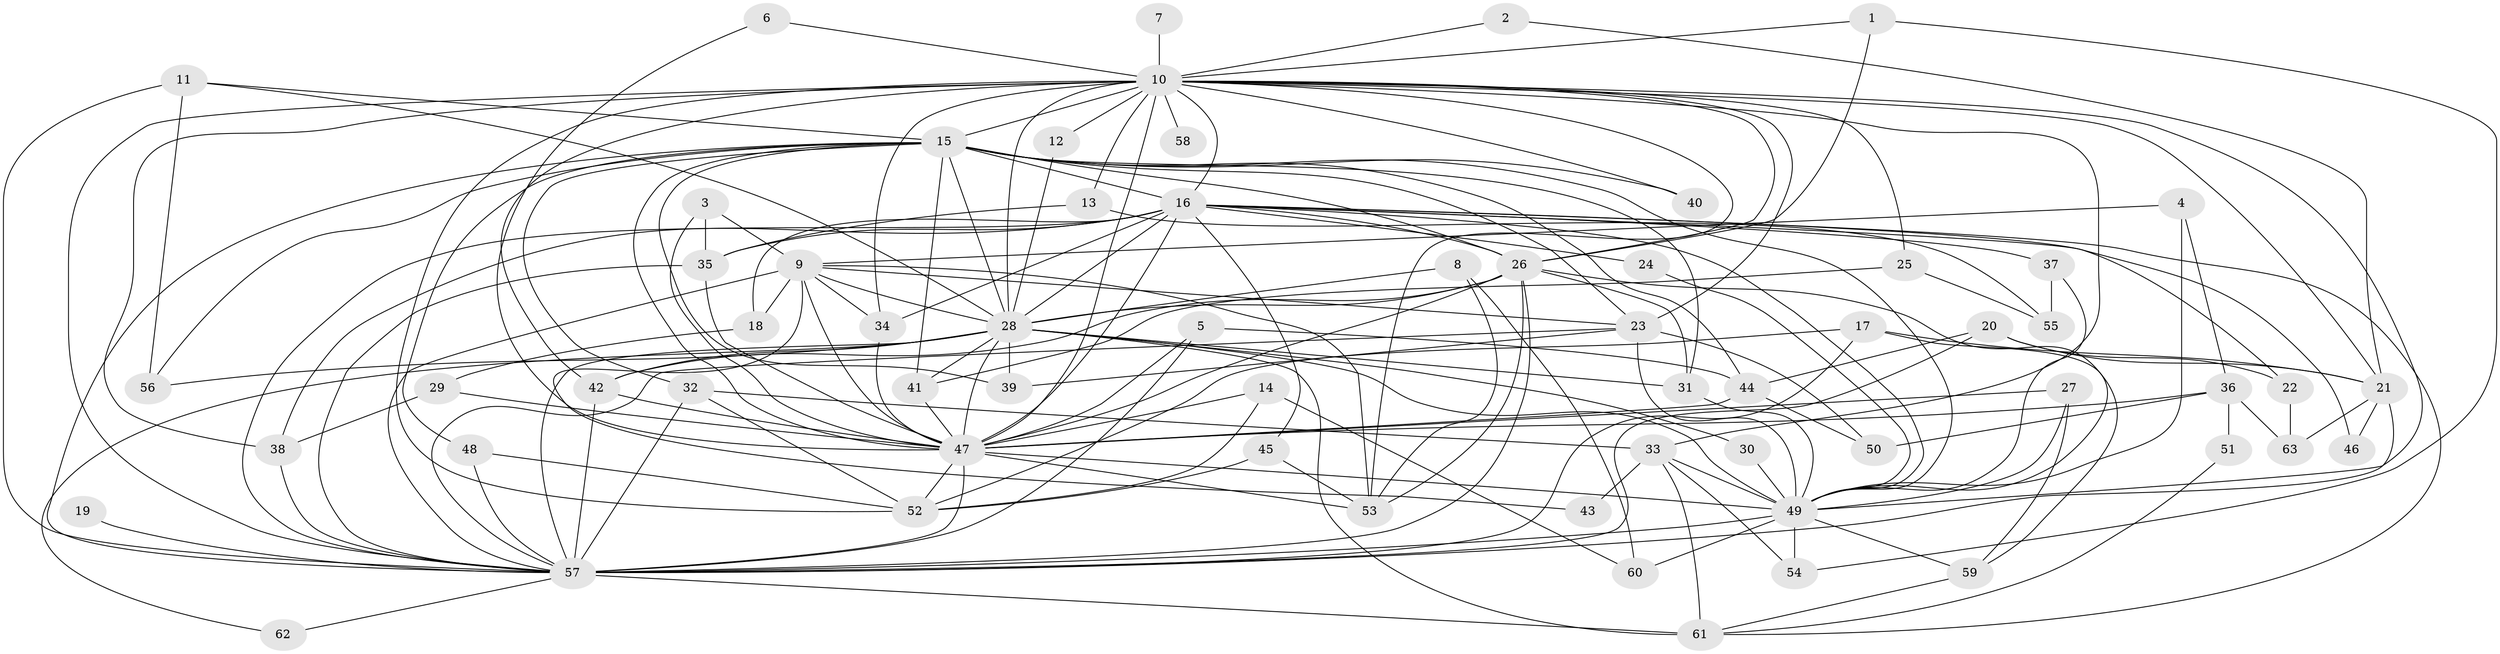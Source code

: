 // original degree distribution, {15: 0.007936507936507936, 31: 0.007936507936507936, 17: 0.007936507936507936, 24: 0.015873015873015872, 21: 0.007936507936507936, 20: 0.015873015873015872, 30: 0.007936507936507936, 22: 0.007936507936507936, 7: 0.031746031746031744, 3: 0.19047619047619047, 2: 0.5634920634920635, 8: 0.007936507936507936, 6: 0.023809523809523808, 10: 0.007936507936507936, 4: 0.06349206349206349, 5: 0.031746031746031744}
// Generated by graph-tools (version 1.1) at 2025/01/03/09/25 03:01:30]
// undirected, 63 vertices, 172 edges
graph export_dot {
graph [start="1"]
  node [color=gray90,style=filled];
  1;
  2;
  3;
  4;
  5;
  6;
  7;
  8;
  9;
  10;
  11;
  12;
  13;
  14;
  15;
  16;
  17;
  18;
  19;
  20;
  21;
  22;
  23;
  24;
  25;
  26;
  27;
  28;
  29;
  30;
  31;
  32;
  33;
  34;
  35;
  36;
  37;
  38;
  39;
  40;
  41;
  42;
  43;
  44;
  45;
  46;
  47;
  48;
  49;
  50;
  51;
  52;
  53;
  54;
  55;
  56;
  57;
  58;
  59;
  60;
  61;
  62;
  63;
  1 -- 10 [weight=1.0];
  1 -- 26 [weight=1.0];
  1 -- 54 [weight=1.0];
  2 -- 10 [weight=1.0];
  2 -- 21 [weight=1.0];
  3 -- 9 [weight=1.0];
  3 -- 35 [weight=1.0];
  3 -- 47 [weight=1.0];
  4 -- 9 [weight=1.0];
  4 -- 36 [weight=1.0];
  4 -- 49 [weight=1.0];
  5 -- 44 [weight=1.0];
  5 -- 47 [weight=1.0];
  5 -- 57 [weight=1.0];
  6 -- 10 [weight=1.0];
  6 -- 47 [weight=1.0];
  7 -- 10 [weight=1.0];
  8 -- 28 [weight=1.0];
  8 -- 53 [weight=1.0];
  8 -- 60 [weight=1.0];
  9 -- 18 [weight=1.0];
  9 -- 23 [weight=1.0];
  9 -- 28 [weight=1.0];
  9 -- 34 [weight=1.0];
  9 -- 43 [weight=1.0];
  9 -- 47 [weight=1.0];
  9 -- 53 [weight=1.0];
  9 -- 57 [weight=1.0];
  10 -- 12 [weight=1.0];
  10 -- 13 [weight=1.0];
  10 -- 15 [weight=1.0];
  10 -- 16 [weight=2.0];
  10 -- 21 [weight=1.0];
  10 -- 23 [weight=1.0];
  10 -- 25 [weight=1.0];
  10 -- 26 [weight=2.0];
  10 -- 28 [weight=2.0];
  10 -- 33 [weight=1.0];
  10 -- 34 [weight=1.0];
  10 -- 38 [weight=1.0];
  10 -- 40 [weight=1.0];
  10 -- 42 [weight=1.0];
  10 -- 47 [weight=3.0];
  10 -- 49 [weight=1.0];
  10 -- 52 [weight=1.0];
  10 -- 53 [weight=1.0];
  10 -- 57 [weight=1.0];
  10 -- 58 [weight=1.0];
  11 -- 15 [weight=1.0];
  11 -- 28 [weight=1.0];
  11 -- 56 [weight=1.0];
  11 -- 57 [weight=1.0];
  12 -- 28 [weight=1.0];
  13 -- 35 [weight=1.0];
  13 -- 55 [weight=1.0];
  14 -- 47 [weight=1.0];
  14 -- 52 [weight=1.0];
  14 -- 60 [weight=1.0];
  15 -- 16 [weight=1.0];
  15 -- 23 [weight=1.0];
  15 -- 26 [weight=1.0];
  15 -- 28 [weight=2.0];
  15 -- 31 [weight=1.0];
  15 -- 32 [weight=1.0];
  15 -- 39 [weight=1.0];
  15 -- 40 [weight=1.0];
  15 -- 41 [weight=2.0];
  15 -- 44 [weight=1.0];
  15 -- 47 [weight=3.0];
  15 -- 48 [weight=1.0];
  15 -- 49 [weight=1.0];
  15 -- 56 [weight=1.0];
  15 -- 57 [weight=1.0];
  16 -- 18 [weight=1.0];
  16 -- 22 [weight=1.0];
  16 -- 24 [weight=1.0];
  16 -- 26 [weight=1.0];
  16 -- 28 [weight=5.0];
  16 -- 34 [weight=1.0];
  16 -- 35 [weight=1.0];
  16 -- 37 [weight=1.0];
  16 -- 38 [weight=1.0];
  16 -- 45 [weight=1.0];
  16 -- 46 [weight=1.0];
  16 -- 47 [weight=2.0];
  16 -- 49 [weight=1.0];
  16 -- 57 [weight=1.0];
  16 -- 61 [weight=1.0];
  17 -- 21 [weight=1.0];
  17 -- 52 [weight=1.0];
  17 -- 57 [weight=1.0];
  17 -- 59 [weight=1.0];
  18 -- 29 [weight=1.0];
  19 -- 57 [weight=1.0];
  20 -- 21 [weight=1.0];
  20 -- 22 [weight=1.0];
  20 -- 44 [weight=2.0];
  20 -- 57 [weight=1.0];
  21 -- 46 [weight=1.0];
  21 -- 57 [weight=2.0];
  21 -- 63 [weight=1.0];
  22 -- 63 [weight=1.0];
  23 -- 39 [weight=1.0];
  23 -- 49 [weight=1.0];
  23 -- 50 [weight=1.0];
  23 -- 57 [weight=1.0];
  24 -- 49 [weight=1.0];
  25 -- 41 [weight=1.0];
  25 -- 55 [weight=1.0];
  26 -- 28 [weight=3.0];
  26 -- 31 [weight=1.0];
  26 -- 42 [weight=1.0];
  26 -- 47 [weight=2.0];
  26 -- 49 [weight=1.0];
  26 -- 53 [weight=1.0];
  26 -- 57 [weight=1.0];
  27 -- 47 [weight=1.0];
  27 -- 49 [weight=1.0];
  27 -- 59 [weight=1.0];
  28 -- 30 [weight=1.0];
  28 -- 31 [weight=1.0];
  28 -- 39 [weight=1.0];
  28 -- 41 [weight=2.0];
  28 -- 42 [weight=1.0];
  28 -- 47 [weight=5.0];
  28 -- 49 [weight=3.0];
  28 -- 56 [weight=1.0];
  28 -- 57 [weight=2.0];
  28 -- 61 [weight=1.0];
  28 -- 62 [weight=1.0];
  29 -- 38 [weight=1.0];
  29 -- 47 [weight=1.0];
  30 -- 49 [weight=1.0];
  31 -- 49 [weight=1.0];
  32 -- 33 [weight=1.0];
  32 -- 52 [weight=1.0];
  32 -- 57 [weight=1.0];
  33 -- 43 [weight=1.0];
  33 -- 49 [weight=1.0];
  33 -- 54 [weight=1.0];
  33 -- 61 [weight=1.0];
  34 -- 47 [weight=1.0];
  35 -- 47 [weight=1.0];
  35 -- 57 [weight=1.0];
  36 -- 47 [weight=1.0];
  36 -- 50 [weight=1.0];
  36 -- 51 [weight=2.0];
  36 -- 63 [weight=1.0];
  37 -- 49 [weight=1.0];
  37 -- 55 [weight=1.0];
  38 -- 57 [weight=2.0];
  41 -- 47 [weight=1.0];
  42 -- 47 [weight=1.0];
  42 -- 57 [weight=1.0];
  44 -- 47 [weight=1.0];
  44 -- 50 [weight=1.0];
  45 -- 52 [weight=1.0];
  45 -- 53 [weight=1.0];
  47 -- 49 [weight=3.0];
  47 -- 52 [weight=1.0];
  47 -- 53 [weight=1.0];
  47 -- 57 [weight=4.0];
  48 -- 52 [weight=1.0];
  48 -- 57 [weight=1.0];
  49 -- 54 [weight=1.0];
  49 -- 57 [weight=1.0];
  49 -- 59 [weight=1.0];
  49 -- 60 [weight=1.0];
  51 -- 61 [weight=1.0];
  57 -- 61 [weight=2.0];
  57 -- 62 [weight=1.0];
  59 -- 61 [weight=1.0];
}
